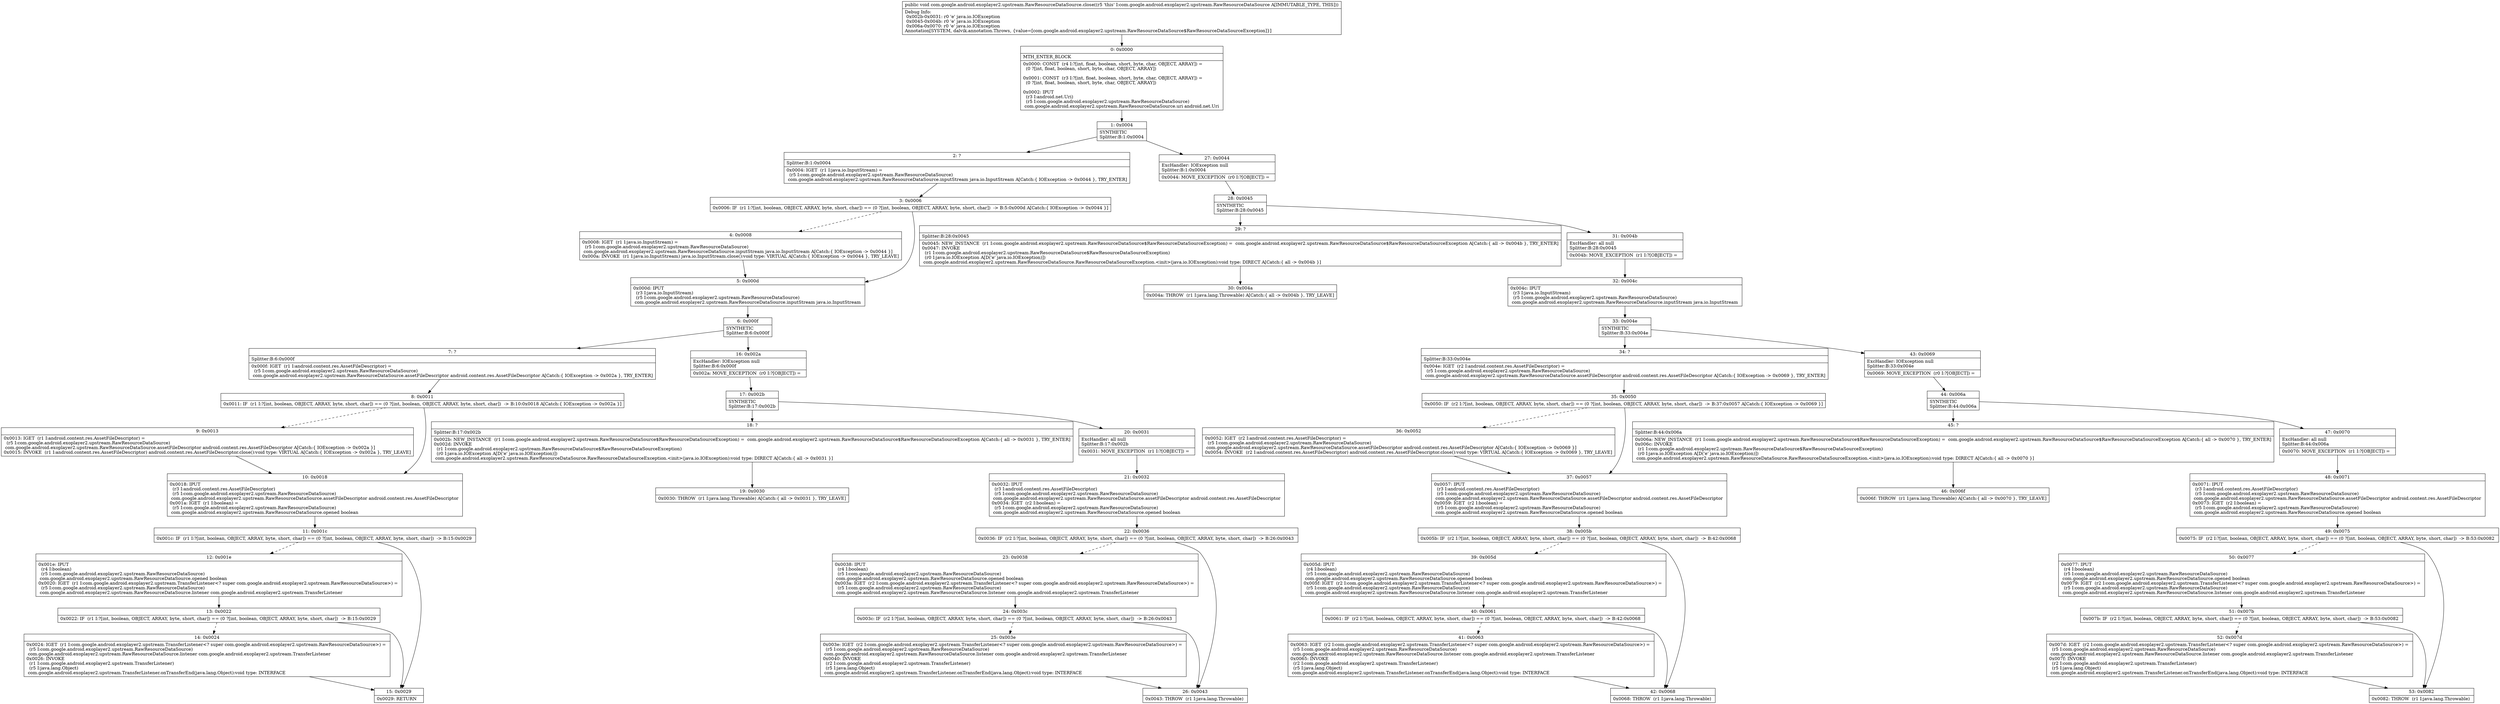 digraph "CFG forcom.google.android.exoplayer2.upstream.RawResourceDataSource.close()V" {
Node_0 [shape=record,label="{0\:\ 0x0000|MTH_ENTER_BLOCK\l|0x0000: CONST  (r4 I:?[int, float, boolean, short, byte, char, OBJECT, ARRAY]) = \l  (0 ?[int, float, boolean, short, byte, char, OBJECT, ARRAY])\l \l0x0001: CONST  (r3 I:?[int, float, boolean, short, byte, char, OBJECT, ARRAY]) = \l  (0 ?[int, float, boolean, short, byte, char, OBJECT, ARRAY])\l \l0x0002: IPUT  \l  (r3 I:android.net.Uri)\l  (r5 I:com.google.android.exoplayer2.upstream.RawResourceDataSource)\l com.google.android.exoplayer2.upstream.RawResourceDataSource.uri android.net.Uri \l}"];
Node_1 [shape=record,label="{1\:\ 0x0004|SYNTHETIC\lSplitter:B:1:0x0004\l}"];
Node_2 [shape=record,label="{2\:\ ?|Splitter:B:1:0x0004\l|0x0004: IGET  (r1 I:java.io.InputStream) = \l  (r5 I:com.google.android.exoplayer2.upstream.RawResourceDataSource)\l com.google.android.exoplayer2.upstream.RawResourceDataSource.inputStream java.io.InputStream A[Catch:\{ IOException \-\> 0x0044 \}, TRY_ENTER]\l}"];
Node_3 [shape=record,label="{3\:\ 0x0006|0x0006: IF  (r1 I:?[int, boolean, OBJECT, ARRAY, byte, short, char]) == (0 ?[int, boolean, OBJECT, ARRAY, byte, short, char])  \-\> B:5:0x000d A[Catch:\{ IOException \-\> 0x0044 \}]\l}"];
Node_4 [shape=record,label="{4\:\ 0x0008|0x0008: IGET  (r1 I:java.io.InputStream) = \l  (r5 I:com.google.android.exoplayer2.upstream.RawResourceDataSource)\l com.google.android.exoplayer2.upstream.RawResourceDataSource.inputStream java.io.InputStream A[Catch:\{ IOException \-\> 0x0044 \}]\l0x000a: INVOKE  (r1 I:java.io.InputStream) java.io.InputStream.close():void type: VIRTUAL A[Catch:\{ IOException \-\> 0x0044 \}, TRY_LEAVE]\l}"];
Node_5 [shape=record,label="{5\:\ 0x000d|0x000d: IPUT  \l  (r3 I:java.io.InputStream)\l  (r5 I:com.google.android.exoplayer2.upstream.RawResourceDataSource)\l com.google.android.exoplayer2.upstream.RawResourceDataSource.inputStream java.io.InputStream \l}"];
Node_6 [shape=record,label="{6\:\ 0x000f|SYNTHETIC\lSplitter:B:6:0x000f\l}"];
Node_7 [shape=record,label="{7\:\ ?|Splitter:B:6:0x000f\l|0x000f: IGET  (r1 I:android.content.res.AssetFileDescriptor) = \l  (r5 I:com.google.android.exoplayer2.upstream.RawResourceDataSource)\l com.google.android.exoplayer2.upstream.RawResourceDataSource.assetFileDescriptor android.content.res.AssetFileDescriptor A[Catch:\{ IOException \-\> 0x002a \}, TRY_ENTER]\l}"];
Node_8 [shape=record,label="{8\:\ 0x0011|0x0011: IF  (r1 I:?[int, boolean, OBJECT, ARRAY, byte, short, char]) == (0 ?[int, boolean, OBJECT, ARRAY, byte, short, char])  \-\> B:10:0x0018 A[Catch:\{ IOException \-\> 0x002a \}]\l}"];
Node_9 [shape=record,label="{9\:\ 0x0013|0x0013: IGET  (r1 I:android.content.res.AssetFileDescriptor) = \l  (r5 I:com.google.android.exoplayer2.upstream.RawResourceDataSource)\l com.google.android.exoplayer2.upstream.RawResourceDataSource.assetFileDescriptor android.content.res.AssetFileDescriptor A[Catch:\{ IOException \-\> 0x002a \}]\l0x0015: INVOKE  (r1 I:android.content.res.AssetFileDescriptor) android.content.res.AssetFileDescriptor.close():void type: VIRTUAL A[Catch:\{ IOException \-\> 0x002a \}, TRY_LEAVE]\l}"];
Node_10 [shape=record,label="{10\:\ 0x0018|0x0018: IPUT  \l  (r3 I:android.content.res.AssetFileDescriptor)\l  (r5 I:com.google.android.exoplayer2.upstream.RawResourceDataSource)\l com.google.android.exoplayer2.upstream.RawResourceDataSource.assetFileDescriptor android.content.res.AssetFileDescriptor \l0x001a: IGET  (r1 I:boolean) = \l  (r5 I:com.google.android.exoplayer2.upstream.RawResourceDataSource)\l com.google.android.exoplayer2.upstream.RawResourceDataSource.opened boolean \l}"];
Node_11 [shape=record,label="{11\:\ 0x001c|0x001c: IF  (r1 I:?[int, boolean, OBJECT, ARRAY, byte, short, char]) == (0 ?[int, boolean, OBJECT, ARRAY, byte, short, char])  \-\> B:15:0x0029 \l}"];
Node_12 [shape=record,label="{12\:\ 0x001e|0x001e: IPUT  \l  (r4 I:boolean)\l  (r5 I:com.google.android.exoplayer2.upstream.RawResourceDataSource)\l com.google.android.exoplayer2.upstream.RawResourceDataSource.opened boolean \l0x0020: IGET  (r1 I:com.google.android.exoplayer2.upstream.TransferListener\<? super com.google.android.exoplayer2.upstream.RawResourceDataSource\>) = \l  (r5 I:com.google.android.exoplayer2.upstream.RawResourceDataSource)\l com.google.android.exoplayer2.upstream.RawResourceDataSource.listener com.google.android.exoplayer2.upstream.TransferListener \l}"];
Node_13 [shape=record,label="{13\:\ 0x0022|0x0022: IF  (r1 I:?[int, boolean, OBJECT, ARRAY, byte, short, char]) == (0 ?[int, boolean, OBJECT, ARRAY, byte, short, char])  \-\> B:15:0x0029 \l}"];
Node_14 [shape=record,label="{14\:\ 0x0024|0x0024: IGET  (r1 I:com.google.android.exoplayer2.upstream.TransferListener\<? super com.google.android.exoplayer2.upstream.RawResourceDataSource\>) = \l  (r5 I:com.google.android.exoplayer2.upstream.RawResourceDataSource)\l com.google.android.exoplayer2.upstream.RawResourceDataSource.listener com.google.android.exoplayer2.upstream.TransferListener \l0x0026: INVOKE  \l  (r1 I:com.google.android.exoplayer2.upstream.TransferListener)\l  (r5 I:java.lang.Object)\l com.google.android.exoplayer2.upstream.TransferListener.onTransferEnd(java.lang.Object):void type: INTERFACE \l}"];
Node_15 [shape=record,label="{15\:\ 0x0029|0x0029: RETURN   \l}"];
Node_16 [shape=record,label="{16\:\ 0x002a|ExcHandler: IOException null\lSplitter:B:6:0x000f\l|0x002a: MOVE_EXCEPTION  (r0 I:?[OBJECT]) =  \l}"];
Node_17 [shape=record,label="{17\:\ 0x002b|SYNTHETIC\lSplitter:B:17:0x002b\l}"];
Node_18 [shape=record,label="{18\:\ ?|Splitter:B:17:0x002b\l|0x002b: NEW_INSTANCE  (r1 I:com.google.android.exoplayer2.upstream.RawResourceDataSource$RawResourceDataSourceException) =  com.google.android.exoplayer2.upstream.RawResourceDataSource$RawResourceDataSourceException A[Catch:\{ all \-\> 0x0031 \}, TRY_ENTER]\l0x002d: INVOKE  \l  (r1 I:com.google.android.exoplayer2.upstream.RawResourceDataSource$RawResourceDataSourceException)\l  (r0 I:java.io.IOException A[D('e' java.io.IOException)])\l com.google.android.exoplayer2.upstream.RawResourceDataSource.RawResourceDataSourceException.\<init\>(java.io.IOException):void type: DIRECT A[Catch:\{ all \-\> 0x0031 \}]\l}"];
Node_19 [shape=record,label="{19\:\ 0x0030|0x0030: THROW  (r1 I:java.lang.Throwable) A[Catch:\{ all \-\> 0x0031 \}, TRY_LEAVE]\l}"];
Node_20 [shape=record,label="{20\:\ 0x0031|ExcHandler: all null\lSplitter:B:17:0x002b\l|0x0031: MOVE_EXCEPTION  (r1 I:?[OBJECT]) =  \l}"];
Node_21 [shape=record,label="{21\:\ 0x0032|0x0032: IPUT  \l  (r3 I:android.content.res.AssetFileDescriptor)\l  (r5 I:com.google.android.exoplayer2.upstream.RawResourceDataSource)\l com.google.android.exoplayer2.upstream.RawResourceDataSource.assetFileDescriptor android.content.res.AssetFileDescriptor \l0x0034: IGET  (r2 I:boolean) = \l  (r5 I:com.google.android.exoplayer2.upstream.RawResourceDataSource)\l com.google.android.exoplayer2.upstream.RawResourceDataSource.opened boolean \l}"];
Node_22 [shape=record,label="{22\:\ 0x0036|0x0036: IF  (r2 I:?[int, boolean, OBJECT, ARRAY, byte, short, char]) == (0 ?[int, boolean, OBJECT, ARRAY, byte, short, char])  \-\> B:26:0x0043 \l}"];
Node_23 [shape=record,label="{23\:\ 0x0038|0x0038: IPUT  \l  (r4 I:boolean)\l  (r5 I:com.google.android.exoplayer2.upstream.RawResourceDataSource)\l com.google.android.exoplayer2.upstream.RawResourceDataSource.opened boolean \l0x003a: IGET  (r2 I:com.google.android.exoplayer2.upstream.TransferListener\<? super com.google.android.exoplayer2.upstream.RawResourceDataSource\>) = \l  (r5 I:com.google.android.exoplayer2.upstream.RawResourceDataSource)\l com.google.android.exoplayer2.upstream.RawResourceDataSource.listener com.google.android.exoplayer2.upstream.TransferListener \l}"];
Node_24 [shape=record,label="{24\:\ 0x003c|0x003c: IF  (r2 I:?[int, boolean, OBJECT, ARRAY, byte, short, char]) == (0 ?[int, boolean, OBJECT, ARRAY, byte, short, char])  \-\> B:26:0x0043 \l}"];
Node_25 [shape=record,label="{25\:\ 0x003e|0x003e: IGET  (r2 I:com.google.android.exoplayer2.upstream.TransferListener\<? super com.google.android.exoplayer2.upstream.RawResourceDataSource\>) = \l  (r5 I:com.google.android.exoplayer2.upstream.RawResourceDataSource)\l com.google.android.exoplayer2.upstream.RawResourceDataSource.listener com.google.android.exoplayer2.upstream.TransferListener \l0x0040: INVOKE  \l  (r2 I:com.google.android.exoplayer2.upstream.TransferListener)\l  (r5 I:java.lang.Object)\l com.google.android.exoplayer2.upstream.TransferListener.onTransferEnd(java.lang.Object):void type: INTERFACE \l}"];
Node_26 [shape=record,label="{26\:\ 0x0043|0x0043: THROW  (r1 I:java.lang.Throwable) \l}"];
Node_27 [shape=record,label="{27\:\ 0x0044|ExcHandler: IOException null\lSplitter:B:1:0x0004\l|0x0044: MOVE_EXCEPTION  (r0 I:?[OBJECT]) =  \l}"];
Node_28 [shape=record,label="{28\:\ 0x0045|SYNTHETIC\lSplitter:B:28:0x0045\l}"];
Node_29 [shape=record,label="{29\:\ ?|Splitter:B:28:0x0045\l|0x0045: NEW_INSTANCE  (r1 I:com.google.android.exoplayer2.upstream.RawResourceDataSource$RawResourceDataSourceException) =  com.google.android.exoplayer2.upstream.RawResourceDataSource$RawResourceDataSourceException A[Catch:\{ all \-\> 0x004b \}, TRY_ENTER]\l0x0047: INVOKE  \l  (r1 I:com.google.android.exoplayer2.upstream.RawResourceDataSource$RawResourceDataSourceException)\l  (r0 I:java.io.IOException A[D('e' java.io.IOException)])\l com.google.android.exoplayer2.upstream.RawResourceDataSource.RawResourceDataSourceException.\<init\>(java.io.IOException):void type: DIRECT A[Catch:\{ all \-\> 0x004b \}]\l}"];
Node_30 [shape=record,label="{30\:\ 0x004a|0x004a: THROW  (r1 I:java.lang.Throwable) A[Catch:\{ all \-\> 0x004b \}, TRY_LEAVE]\l}"];
Node_31 [shape=record,label="{31\:\ 0x004b|ExcHandler: all null\lSplitter:B:28:0x0045\l|0x004b: MOVE_EXCEPTION  (r1 I:?[OBJECT]) =  \l}"];
Node_32 [shape=record,label="{32\:\ 0x004c|0x004c: IPUT  \l  (r3 I:java.io.InputStream)\l  (r5 I:com.google.android.exoplayer2.upstream.RawResourceDataSource)\l com.google.android.exoplayer2.upstream.RawResourceDataSource.inputStream java.io.InputStream \l}"];
Node_33 [shape=record,label="{33\:\ 0x004e|SYNTHETIC\lSplitter:B:33:0x004e\l}"];
Node_34 [shape=record,label="{34\:\ ?|Splitter:B:33:0x004e\l|0x004e: IGET  (r2 I:android.content.res.AssetFileDescriptor) = \l  (r5 I:com.google.android.exoplayer2.upstream.RawResourceDataSource)\l com.google.android.exoplayer2.upstream.RawResourceDataSource.assetFileDescriptor android.content.res.AssetFileDescriptor A[Catch:\{ IOException \-\> 0x0069 \}, TRY_ENTER]\l}"];
Node_35 [shape=record,label="{35\:\ 0x0050|0x0050: IF  (r2 I:?[int, boolean, OBJECT, ARRAY, byte, short, char]) == (0 ?[int, boolean, OBJECT, ARRAY, byte, short, char])  \-\> B:37:0x0057 A[Catch:\{ IOException \-\> 0x0069 \}]\l}"];
Node_36 [shape=record,label="{36\:\ 0x0052|0x0052: IGET  (r2 I:android.content.res.AssetFileDescriptor) = \l  (r5 I:com.google.android.exoplayer2.upstream.RawResourceDataSource)\l com.google.android.exoplayer2.upstream.RawResourceDataSource.assetFileDescriptor android.content.res.AssetFileDescriptor A[Catch:\{ IOException \-\> 0x0069 \}]\l0x0054: INVOKE  (r2 I:android.content.res.AssetFileDescriptor) android.content.res.AssetFileDescriptor.close():void type: VIRTUAL A[Catch:\{ IOException \-\> 0x0069 \}, TRY_LEAVE]\l}"];
Node_37 [shape=record,label="{37\:\ 0x0057|0x0057: IPUT  \l  (r3 I:android.content.res.AssetFileDescriptor)\l  (r5 I:com.google.android.exoplayer2.upstream.RawResourceDataSource)\l com.google.android.exoplayer2.upstream.RawResourceDataSource.assetFileDescriptor android.content.res.AssetFileDescriptor \l0x0059: IGET  (r2 I:boolean) = \l  (r5 I:com.google.android.exoplayer2.upstream.RawResourceDataSource)\l com.google.android.exoplayer2.upstream.RawResourceDataSource.opened boolean \l}"];
Node_38 [shape=record,label="{38\:\ 0x005b|0x005b: IF  (r2 I:?[int, boolean, OBJECT, ARRAY, byte, short, char]) == (0 ?[int, boolean, OBJECT, ARRAY, byte, short, char])  \-\> B:42:0x0068 \l}"];
Node_39 [shape=record,label="{39\:\ 0x005d|0x005d: IPUT  \l  (r4 I:boolean)\l  (r5 I:com.google.android.exoplayer2.upstream.RawResourceDataSource)\l com.google.android.exoplayer2.upstream.RawResourceDataSource.opened boolean \l0x005f: IGET  (r2 I:com.google.android.exoplayer2.upstream.TransferListener\<? super com.google.android.exoplayer2.upstream.RawResourceDataSource\>) = \l  (r5 I:com.google.android.exoplayer2.upstream.RawResourceDataSource)\l com.google.android.exoplayer2.upstream.RawResourceDataSource.listener com.google.android.exoplayer2.upstream.TransferListener \l}"];
Node_40 [shape=record,label="{40\:\ 0x0061|0x0061: IF  (r2 I:?[int, boolean, OBJECT, ARRAY, byte, short, char]) == (0 ?[int, boolean, OBJECT, ARRAY, byte, short, char])  \-\> B:42:0x0068 \l}"];
Node_41 [shape=record,label="{41\:\ 0x0063|0x0063: IGET  (r2 I:com.google.android.exoplayer2.upstream.TransferListener\<? super com.google.android.exoplayer2.upstream.RawResourceDataSource\>) = \l  (r5 I:com.google.android.exoplayer2.upstream.RawResourceDataSource)\l com.google.android.exoplayer2.upstream.RawResourceDataSource.listener com.google.android.exoplayer2.upstream.TransferListener \l0x0065: INVOKE  \l  (r2 I:com.google.android.exoplayer2.upstream.TransferListener)\l  (r5 I:java.lang.Object)\l com.google.android.exoplayer2.upstream.TransferListener.onTransferEnd(java.lang.Object):void type: INTERFACE \l}"];
Node_42 [shape=record,label="{42\:\ 0x0068|0x0068: THROW  (r1 I:java.lang.Throwable) \l}"];
Node_43 [shape=record,label="{43\:\ 0x0069|ExcHandler: IOException null\lSplitter:B:33:0x004e\l|0x0069: MOVE_EXCEPTION  (r0 I:?[OBJECT]) =  \l}"];
Node_44 [shape=record,label="{44\:\ 0x006a|SYNTHETIC\lSplitter:B:44:0x006a\l}"];
Node_45 [shape=record,label="{45\:\ ?|Splitter:B:44:0x006a\l|0x006a: NEW_INSTANCE  (r1 I:com.google.android.exoplayer2.upstream.RawResourceDataSource$RawResourceDataSourceException) =  com.google.android.exoplayer2.upstream.RawResourceDataSource$RawResourceDataSourceException A[Catch:\{ all \-\> 0x0070 \}, TRY_ENTER]\l0x006c: INVOKE  \l  (r1 I:com.google.android.exoplayer2.upstream.RawResourceDataSource$RawResourceDataSourceException)\l  (r0 I:java.io.IOException A[D('e' java.io.IOException)])\l com.google.android.exoplayer2.upstream.RawResourceDataSource.RawResourceDataSourceException.\<init\>(java.io.IOException):void type: DIRECT A[Catch:\{ all \-\> 0x0070 \}]\l}"];
Node_46 [shape=record,label="{46\:\ 0x006f|0x006f: THROW  (r1 I:java.lang.Throwable) A[Catch:\{ all \-\> 0x0070 \}, TRY_LEAVE]\l}"];
Node_47 [shape=record,label="{47\:\ 0x0070|ExcHandler: all null\lSplitter:B:44:0x006a\l|0x0070: MOVE_EXCEPTION  (r1 I:?[OBJECT]) =  \l}"];
Node_48 [shape=record,label="{48\:\ 0x0071|0x0071: IPUT  \l  (r3 I:android.content.res.AssetFileDescriptor)\l  (r5 I:com.google.android.exoplayer2.upstream.RawResourceDataSource)\l com.google.android.exoplayer2.upstream.RawResourceDataSource.assetFileDescriptor android.content.res.AssetFileDescriptor \l0x0073: IGET  (r2 I:boolean) = \l  (r5 I:com.google.android.exoplayer2.upstream.RawResourceDataSource)\l com.google.android.exoplayer2.upstream.RawResourceDataSource.opened boolean \l}"];
Node_49 [shape=record,label="{49\:\ 0x0075|0x0075: IF  (r2 I:?[int, boolean, OBJECT, ARRAY, byte, short, char]) == (0 ?[int, boolean, OBJECT, ARRAY, byte, short, char])  \-\> B:53:0x0082 \l}"];
Node_50 [shape=record,label="{50\:\ 0x0077|0x0077: IPUT  \l  (r4 I:boolean)\l  (r5 I:com.google.android.exoplayer2.upstream.RawResourceDataSource)\l com.google.android.exoplayer2.upstream.RawResourceDataSource.opened boolean \l0x0079: IGET  (r2 I:com.google.android.exoplayer2.upstream.TransferListener\<? super com.google.android.exoplayer2.upstream.RawResourceDataSource\>) = \l  (r5 I:com.google.android.exoplayer2.upstream.RawResourceDataSource)\l com.google.android.exoplayer2.upstream.RawResourceDataSource.listener com.google.android.exoplayer2.upstream.TransferListener \l}"];
Node_51 [shape=record,label="{51\:\ 0x007b|0x007b: IF  (r2 I:?[int, boolean, OBJECT, ARRAY, byte, short, char]) == (0 ?[int, boolean, OBJECT, ARRAY, byte, short, char])  \-\> B:53:0x0082 \l}"];
Node_52 [shape=record,label="{52\:\ 0x007d|0x007d: IGET  (r2 I:com.google.android.exoplayer2.upstream.TransferListener\<? super com.google.android.exoplayer2.upstream.RawResourceDataSource\>) = \l  (r5 I:com.google.android.exoplayer2.upstream.RawResourceDataSource)\l com.google.android.exoplayer2.upstream.RawResourceDataSource.listener com.google.android.exoplayer2.upstream.TransferListener \l0x007f: INVOKE  \l  (r2 I:com.google.android.exoplayer2.upstream.TransferListener)\l  (r5 I:java.lang.Object)\l com.google.android.exoplayer2.upstream.TransferListener.onTransferEnd(java.lang.Object):void type: INTERFACE \l}"];
Node_53 [shape=record,label="{53\:\ 0x0082|0x0082: THROW  (r1 I:java.lang.Throwable) \l}"];
MethodNode[shape=record,label="{public void com.google.android.exoplayer2.upstream.RawResourceDataSource.close((r5 'this' I:com.google.android.exoplayer2.upstream.RawResourceDataSource A[IMMUTABLE_TYPE, THIS]))  | Debug Info:\l  0x002b\-0x0031: r0 'e' java.io.IOException\l  0x0045\-0x004b: r0 'e' java.io.IOException\l  0x006a\-0x0070: r0 'e' java.io.IOException\lAnnotation[SYSTEM, dalvik.annotation.Throws, \{value=[com.google.android.exoplayer2.upstream.RawResourceDataSource$RawResourceDataSourceException]\}]\l}"];
MethodNode -> Node_0;
Node_0 -> Node_1;
Node_1 -> Node_2;
Node_1 -> Node_27;
Node_2 -> Node_3;
Node_3 -> Node_4[style=dashed];
Node_3 -> Node_5;
Node_4 -> Node_5;
Node_5 -> Node_6;
Node_6 -> Node_7;
Node_6 -> Node_16;
Node_7 -> Node_8;
Node_8 -> Node_9[style=dashed];
Node_8 -> Node_10;
Node_9 -> Node_10;
Node_10 -> Node_11;
Node_11 -> Node_12[style=dashed];
Node_11 -> Node_15;
Node_12 -> Node_13;
Node_13 -> Node_14[style=dashed];
Node_13 -> Node_15;
Node_14 -> Node_15;
Node_16 -> Node_17;
Node_17 -> Node_18;
Node_17 -> Node_20;
Node_18 -> Node_19;
Node_20 -> Node_21;
Node_21 -> Node_22;
Node_22 -> Node_23[style=dashed];
Node_22 -> Node_26;
Node_23 -> Node_24;
Node_24 -> Node_25[style=dashed];
Node_24 -> Node_26;
Node_25 -> Node_26;
Node_27 -> Node_28;
Node_28 -> Node_29;
Node_28 -> Node_31;
Node_29 -> Node_30;
Node_31 -> Node_32;
Node_32 -> Node_33;
Node_33 -> Node_34;
Node_33 -> Node_43;
Node_34 -> Node_35;
Node_35 -> Node_36[style=dashed];
Node_35 -> Node_37;
Node_36 -> Node_37;
Node_37 -> Node_38;
Node_38 -> Node_39[style=dashed];
Node_38 -> Node_42;
Node_39 -> Node_40;
Node_40 -> Node_41[style=dashed];
Node_40 -> Node_42;
Node_41 -> Node_42;
Node_43 -> Node_44;
Node_44 -> Node_45;
Node_44 -> Node_47;
Node_45 -> Node_46;
Node_47 -> Node_48;
Node_48 -> Node_49;
Node_49 -> Node_50[style=dashed];
Node_49 -> Node_53;
Node_50 -> Node_51;
Node_51 -> Node_52[style=dashed];
Node_51 -> Node_53;
Node_52 -> Node_53;
}

